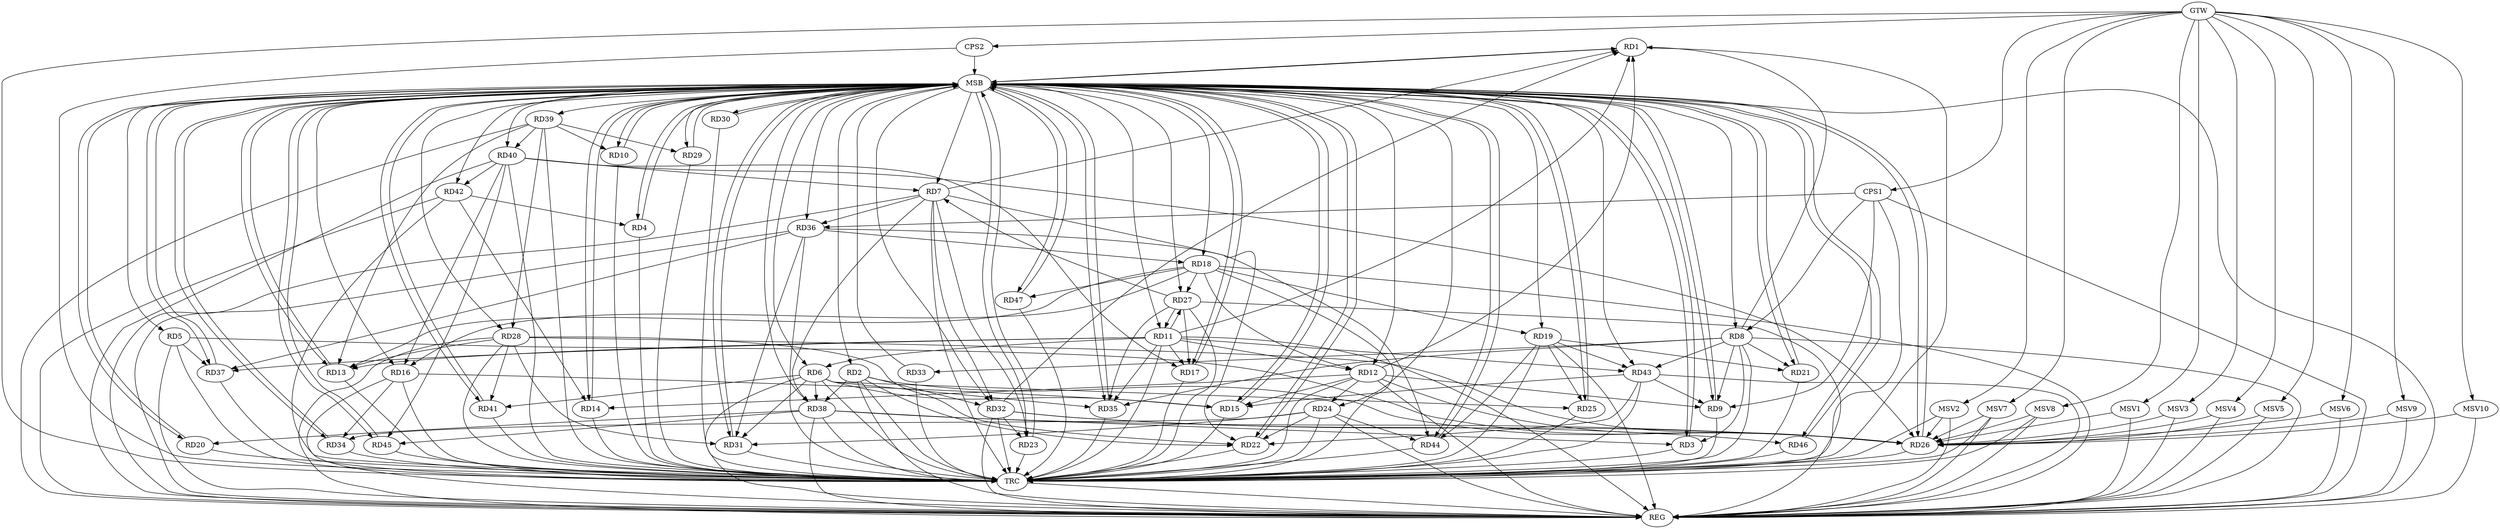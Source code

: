 strict digraph G {
  RD1 [ label="RD1" ];
  RD2 [ label="RD2" ];
  RD3 [ label="RD3" ];
  RD4 [ label="RD4" ];
  RD5 [ label="RD5" ];
  RD6 [ label="RD6" ];
  RD7 [ label="RD7" ];
  RD8 [ label="RD8" ];
  RD9 [ label="RD9" ];
  RD10 [ label="RD10" ];
  RD11 [ label="RD11" ];
  RD12 [ label="RD12" ];
  RD13 [ label="RD13" ];
  RD14 [ label="RD14" ];
  RD15 [ label="RD15" ];
  RD16 [ label="RD16" ];
  RD17 [ label="RD17" ];
  RD18 [ label="RD18" ];
  RD19 [ label="RD19" ];
  RD20 [ label="RD20" ];
  RD21 [ label="RD21" ];
  RD22 [ label="RD22" ];
  RD23 [ label="RD23" ];
  RD24 [ label="RD24" ];
  RD25 [ label="RD25" ];
  RD26 [ label="RD26" ];
  RD27 [ label="RD27" ];
  RD28 [ label="RD28" ];
  RD29 [ label="RD29" ];
  RD30 [ label="RD30" ];
  RD31 [ label="RD31" ];
  RD32 [ label="RD32" ];
  RD33 [ label="RD33" ];
  RD34 [ label="RD34" ];
  RD35 [ label="RD35" ];
  RD36 [ label="RD36" ];
  RD37 [ label="RD37" ];
  RD38 [ label="RD38" ];
  RD39 [ label="RD39" ];
  RD40 [ label="RD40" ];
  RD41 [ label="RD41" ];
  RD42 [ label="RD42" ];
  RD43 [ label="RD43" ];
  RD44 [ label="RD44" ];
  RD45 [ label="RD45" ];
  RD46 [ label="RD46" ];
  RD47 [ label="RD47" ];
  CPS1 [ label="CPS1" ];
  CPS2 [ label="CPS2" ];
  GTW [ label="GTW" ];
  REG [ label="REG" ];
  MSB [ label="MSB" ];
  TRC [ label="TRC" ];
  MSV1 [ label="MSV1" ];
  MSV2 [ label="MSV2" ];
  MSV3 [ label="MSV3" ];
  MSV4 [ label="MSV4" ];
  MSV5 [ label="MSV5" ];
  MSV6 [ label="MSV6" ];
  MSV7 [ label="MSV7" ];
  MSV8 [ label="MSV8" ];
  MSV9 [ label="MSV9" ];
  MSV10 [ label="MSV10" ];
  RD7 -> RD1;
  RD8 -> RD1;
  RD11 -> RD1;
  RD12 -> RD1;
  RD32 -> RD1;
  RD2 -> RD22;
  RD2 -> RD26;
  RD2 -> RD32;
  RD2 -> RD38;
  RD8 -> RD3;
  RD38 -> RD3;
  RD42 -> RD4;
  RD5 -> RD26;
  RD5 -> RD37;
  RD11 -> RD6;
  RD6 -> RD15;
  RD6 -> RD25;
  RD6 -> RD31;
  RD6 -> RD35;
  RD6 -> RD38;
  RD6 -> RD41;
  RD7 -> RD22;
  RD7 -> RD23;
  RD27 -> RD7;
  RD7 -> RD32;
  RD7 -> RD36;
  RD7 -> RD38;
  RD40 -> RD7;
  RD8 -> RD9;
  RD8 -> RD21;
  RD8 -> RD33;
  RD8 -> RD35;
  RD8 -> RD43;
  RD12 -> RD9;
  RD43 -> RD9;
  RD39 -> RD10;
  RD11 -> RD12;
  RD11 -> RD13;
  RD11 -> RD17;
  RD11 -> RD27;
  RD27 -> RD11;
  RD11 -> RD35;
  RD11 -> RD37;
  RD11 -> RD43;
  RD12 -> RD14;
  RD12 -> RD15;
  RD18 -> RD12;
  RD12 -> RD24;
  RD12 -> RD26;
  RD18 -> RD13;
  RD28 -> RD13;
  RD39 -> RD13;
  RD42 -> RD14;
  RD16 -> RD15;
  RD43 -> RD15;
  RD18 -> RD16;
  RD16 -> RD34;
  RD40 -> RD16;
  RD27 -> RD17;
  RD40 -> RD17;
  RD18 -> RD19;
  RD18 -> RD27;
  RD36 -> RD18;
  RD18 -> RD47;
  RD19 -> RD21;
  RD19 -> RD25;
  RD19 -> RD43;
  RD19 -> RD44;
  RD38 -> RD20;
  RD24 -> RD22;
  RD28 -> RD22;
  RD43 -> RD22;
  RD32 -> RD23;
  RD24 -> RD31;
  RD24 -> RD34;
  RD24 -> RD44;
  RD28 -> RD26;
  RD32 -> RD26;
  RD38 -> RD26;
  RD40 -> RD26;
  RD27 -> RD35;
  RD28 -> RD31;
  RD39 -> RD28;
  RD28 -> RD41;
  RD39 -> RD29;
  RD36 -> RD31;
  RD32 -> RD46;
  RD36 -> RD37;
  RD36 -> RD44;
  RD38 -> RD45;
  RD39 -> RD40;
  RD40 -> RD42;
  RD40 -> RD45;
  CPS1 -> RD36;
  CPS1 -> RD9;
  CPS1 -> RD8;
  GTW -> CPS1;
  GTW -> CPS2;
  RD2 -> REG;
  RD5 -> REG;
  RD6 -> REG;
  RD7 -> REG;
  RD8 -> REG;
  RD11 -> REG;
  RD12 -> REG;
  RD16 -> REG;
  RD18 -> REG;
  RD19 -> REG;
  RD24 -> REG;
  RD27 -> REG;
  RD28 -> REG;
  RD32 -> REG;
  RD36 -> REG;
  RD38 -> REG;
  RD39 -> REG;
  RD40 -> REG;
  RD42 -> REG;
  RD43 -> REG;
  CPS1 -> REG;
  RD1 -> MSB;
  MSB -> RD14;
  MSB -> RD37;
  MSB -> RD40;
  MSB -> REG;
  RD3 -> MSB;
  MSB -> RD15;
  MSB -> RD20;
  MSB -> RD25;
  RD4 -> MSB;
  MSB -> RD3;
  MSB -> RD9;
  MSB -> RD17;
  MSB -> RD18;
  MSB -> RD36;
  RD9 -> MSB;
  MSB -> RD29;
  MSB -> RD39;
  MSB -> RD44;
  RD10 -> MSB;
  MSB -> RD19;
  MSB -> RD30;
  RD13 -> MSB;
  MSB -> RD10;
  MSB -> RD11;
  MSB -> RD16;
  MSB -> RD42;
  RD14 -> MSB;
  MSB -> RD5;
  MSB -> RD45;
  RD15 -> MSB;
  MSB -> RD22;
  MSB -> RD23;
  RD17 -> MSB;
  MSB -> RD8;
  MSB -> RD24;
  MSB -> RD27;
  MSB -> RD34;
  MSB -> RD38;
  RD20 -> MSB;
  MSB -> RD26;
  MSB -> RD32;
  MSB -> RD46;
  RD21 -> MSB;
  MSB -> RD41;
  RD22 -> MSB;
  MSB -> RD47;
  RD23 -> MSB;
  MSB -> RD4;
  MSB -> RD12;
  RD25 -> MSB;
  MSB -> RD7;
  MSB -> RD43;
  RD26 -> MSB;
  MSB -> RD31;
  RD29 -> MSB;
  RD30 -> MSB;
  MSB -> RD13;
  MSB -> RD35;
  RD31 -> MSB;
  RD33 -> MSB;
  MSB -> RD1;
  RD34 -> MSB;
  RD35 -> MSB;
  RD37 -> MSB;
  RD41 -> MSB;
  MSB -> RD2;
  MSB -> RD6;
  MSB -> RD21;
  RD44 -> MSB;
  RD45 -> MSB;
  RD46 -> MSB;
  RD47 -> MSB;
  CPS2 -> MSB;
  MSB -> RD28;
  RD1 -> TRC;
  RD2 -> TRC;
  RD3 -> TRC;
  RD4 -> TRC;
  RD5 -> TRC;
  RD6 -> TRC;
  RD7 -> TRC;
  RD8 -> TRC;
  RD9 -> TRC;
  RD10 -> TRC;
  RD11 -> TRC;
  RD12 -> TRC;
  RD13 -> TRC;
  RD14 -> TRC;
  RD15 -> TRC;
  RD16 -> TRC;
  RD17 -> TRC;
  RD18 -> TRC;
  RD19 -> TRC;
  RD20 -> TRC;
  RD21 -> TRC;
  RD22 -> TRC;
  RD23 -> TRC;
  RD24 -> TRC;
  RD25 -> TRC;
  RD26 -> TRC;
  RD27 -> TRC;
  RD28 -> TRC;
  RD29 -> TRC;
  RD30 -> TRC;
  RD31 -> TRC;
  RD32 -> TRC;
  RD33 -> TRC;
  RD34 -> TRC;
  RD35 -> TRC;
  RD36 -> TRC;
  RD37 -> TRC;
  RD38 -> TRC;
  RD39 -> TRC;
  RD40 -> TRC;
  RD41 -> TRC;
  RD42 -> TRC;
  RD43 -> TRC;
  RD44 -> TRC;
  RD45 -> TRC;
  RD46 -> TRC;
  RD47 -> TRC;
  CPS1 -> TRC;
  CPS2 -> TRC;
  GTW -> TRC;
  TRC -> REG;
  MSV1 -> RD26;
  GTW -> MSV1;
  MSV1 -> REG;
  MSV2 -> RD26;
  GTW -> MSV2;
  MSV2 -> REG;
  MSV2 -> TRC;
  MSV3 -> RD26;
  GTW -> MSV3;
  MSV3 -> REG;
  MSV4 -> RD26;
  GTW -> MSV4;
  MSV4 -> REG;
  MSV5 -> RD26;
  MSV6 -> RD26;
  GTW -> MSV5;
  MSV5 -> REG;
  GTW -> MSV6;
  MSV6 -> REG;
  MSV7 -> RD26;
  GTW -> MSV7;
  MSV7 -> REG;
  MSV7 -> TRC;
  MSV8 -> RD26;
  MSV9 -> RD26;
  MSV10 -> RD26;
  GTW -> MSV8;
  MSV8 -> REG;
  MSV8 -> TRC;
  GTW -> MSV9;
  MSV9 -> REG;
  GTW -> MSV10;
  MSV10 -> REG;
}
